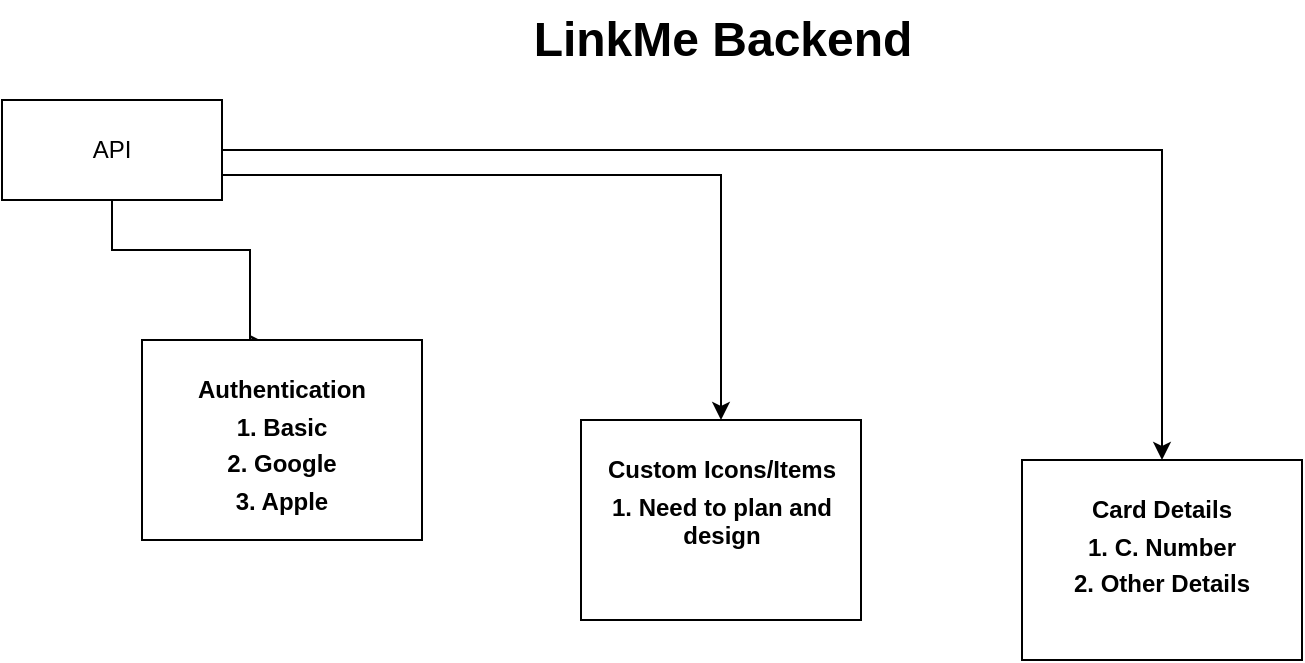 <mxfile version="21.3.7" type="github">
  <diagram name="Page-1" id="x8TCJKGhixnj-C1c_ZOC">
    <mxGraphModel dx="918" dy="508" grid="1" gridSize="10" guides="1" tooltips="1" connect="1" arrows="1" fold="1" page="1" pageScale="1" pageWidth="827" pageHeight="1169" math="0" shadow="0">
      <root>
        <mxCell id="0" />
        <mxCell id="1" parent="0" />
        <mxCell id="HPgVXKFKw9LEwNNnbioZ-1" value="LinkMe Backend" style="text;strokeColor=none;fillColor=none;html=1;fontSize=24;fontStyle=1;verticalAlign=middle;align=center;" vertex="1" parent="1">
          <mxGeometry x="280" y="40" width="239" height="40" as="geometry" />
        </mxCell>
        <mxCell id="HPgVXKFKw9LEwNNnbioZ-4" style="edgeStyle=orthogonalEdgeStyle;rounded=0;orthogonalLoop=1;jettySize=auto;html=1;exitX=0.5;exitY=1;exitDx=0;exitDy=0;entryX=0.45;entryY=0.02;entryDx=0;entryDy=0;entryPerimeter=0;" edge="1" parent="1" source="HPgVXKFKw9LEwNNnbioZ-2" target="HPgVXKFKw9LEwNNnbioZ-3">
          <mxGeometry relative="1" as="geometry">
            <Array as="points">
              <mxPoint x="95" y="165" />
              <mxPoint x="164" y="165" />
            </Array>
          </mxGeometry>
        </mxCell>
        <mxCell id="HPgVXKFKw9LEwNNnbioZ-7" style="edgeStyle=orthogonalEdgeStyle;rounded=0;orthogonalLoop=1;jettySize=auto;html=1;exitX=1;exitY=0.75;exitDx=0;exitDy=0;entryX=0.5;entryY=0;entryDx=0;entryDy=0;" edge="1" parent="1" source="HPgVXKFKw9LEwNNnbioZ-2" target="HPgVXKFKw9LEwNNnbioZ-5">
          <mxGeometry relative="1" as="geometry">
            <mxPoint x="370" y="180" as="targetPoint" />
          </mxGeometry>
        </mxCell>
        <mxCell id="HPgVXKFKw9LEwNNnbioZ-9" style="edgeStyle=orthogonalEdgeStyle;rounded=0;orthogonalLoop=1;jettySize=auto;html=1;exitX=1;exitY=0.5;exitDx=0;exitDy=0;entryX=0.5;entryY=0;entryDx=0;entryDy=0;" edge="1" parent="1" source="HPgVXKFKw9LEwNNnbioZ-2" target="HPgVXKFKw9LEwNNnbioZ-8">
          <mxGeometry relative="1" as="geometry" />
        </mxCell>
        <mxCell id="HPgVXKFKw9LEwNNnbioZ-2" value="API" style="html=1;whiteSpace=wrap;" vertex="1" parent="1">
          <mxGeometry x="40" y="90" width="110" height="50" as="geometry" />
        </mxCell>
        <mxCell id="HPgVXKFKw9LEwNNnbioZ-3" value="&lt;p style=&quot;margin: 4px 0px 0px;&quot;&gt;&lt;br&gt;&lt;b&gt;Authentication&lt;/b&gt;&lt;/p&gt;&lt;p style=&quot;margin: 4px 0px 0px;&quot;&gt;&lt;b&gt;1. Basic&lt;/b&gt;&lt;/p&gt;&lt;p style=&quot;margin: 4px 0px 0px;&quot;&gt;&lt;b&gt;2. Google&lt;/b&gt;&lt;/p&gt;&lt;p style=&quot;margin: 4px 0px 0px;&quot;&gt;&lt;b&gt;3. Apple&lt;/b&gt;&lt;/p&gt;" style="verticalAlign=top;align=center;overflow=fill;fontSize=12;fontFamily=Helvetica;html=1;whiteSpace=wrap;" vertex="1" parent="1">
          <mxGeometry x="110" y="210" width="140" height="100" as="geometry" />
        </mxCell>
        <mxCell id="HPgVXKFKw9LEwNNnbioZ-5" value="&lt;p style=&quot;margin:0px;margin-top:4px;text-align:center;&quot;&gt;&lt;br&gt;&lt;b&gt;Custom Icons/Items&lt;/b&gt;&lt;/p&gt;&lt;p style=&quot;margin:0px;margin-top:4px;text-align:center;&quot;&gt;&lt;b&gt;1. Need to plan and design&lt;/b&gt;&lt;/p&gt;" style="verticalAlign=top;align=left;overflow=fill;fontSize=12;fontFamily=Helvetica;html=1;whiteSpace=wrap;" vertex="1" parent="1">
          <mxGeometry x="329.5" y="250" width="140" height="100" as="geometry" />
        </mxCell>
        <mxCell id="HPgVXKFKw9LEwNNnbioZ-8" value="&lt;p style=&quot;margin:0px;margin-top:4px;text-align:center;&quot;&gt;&lt;br&gt;&lt;b&gt;Card Details&lt;/b&gt;&lt;/p&gt;&lt;p style=&quot;margin:0px;margin-top:4px;text-align:center;&quot;&gt;&lt;b&gt;1. C. Number&lt;/b&gt;&lt;/p&gt;&lt;p style=&quot;margin:0px;margin-top:4px;text-align:center;&quot;&gt;&lt;b&gt;2. Other Details&lt;/b&gt;&lt;/p&gt;" style="verticalAlign=top;align=left;overflow=fill;fontSize=12;fontFamily=Helvetica;html=1;whiteSpace=wrap;" vertex="1" parent="1">
          <mxGeometry x="550" y="270" width="140" height="100" as="geometry" />
        </mxCell>
      </root>
    </mxGraphModel>
  </diagram>
</mxfile>

